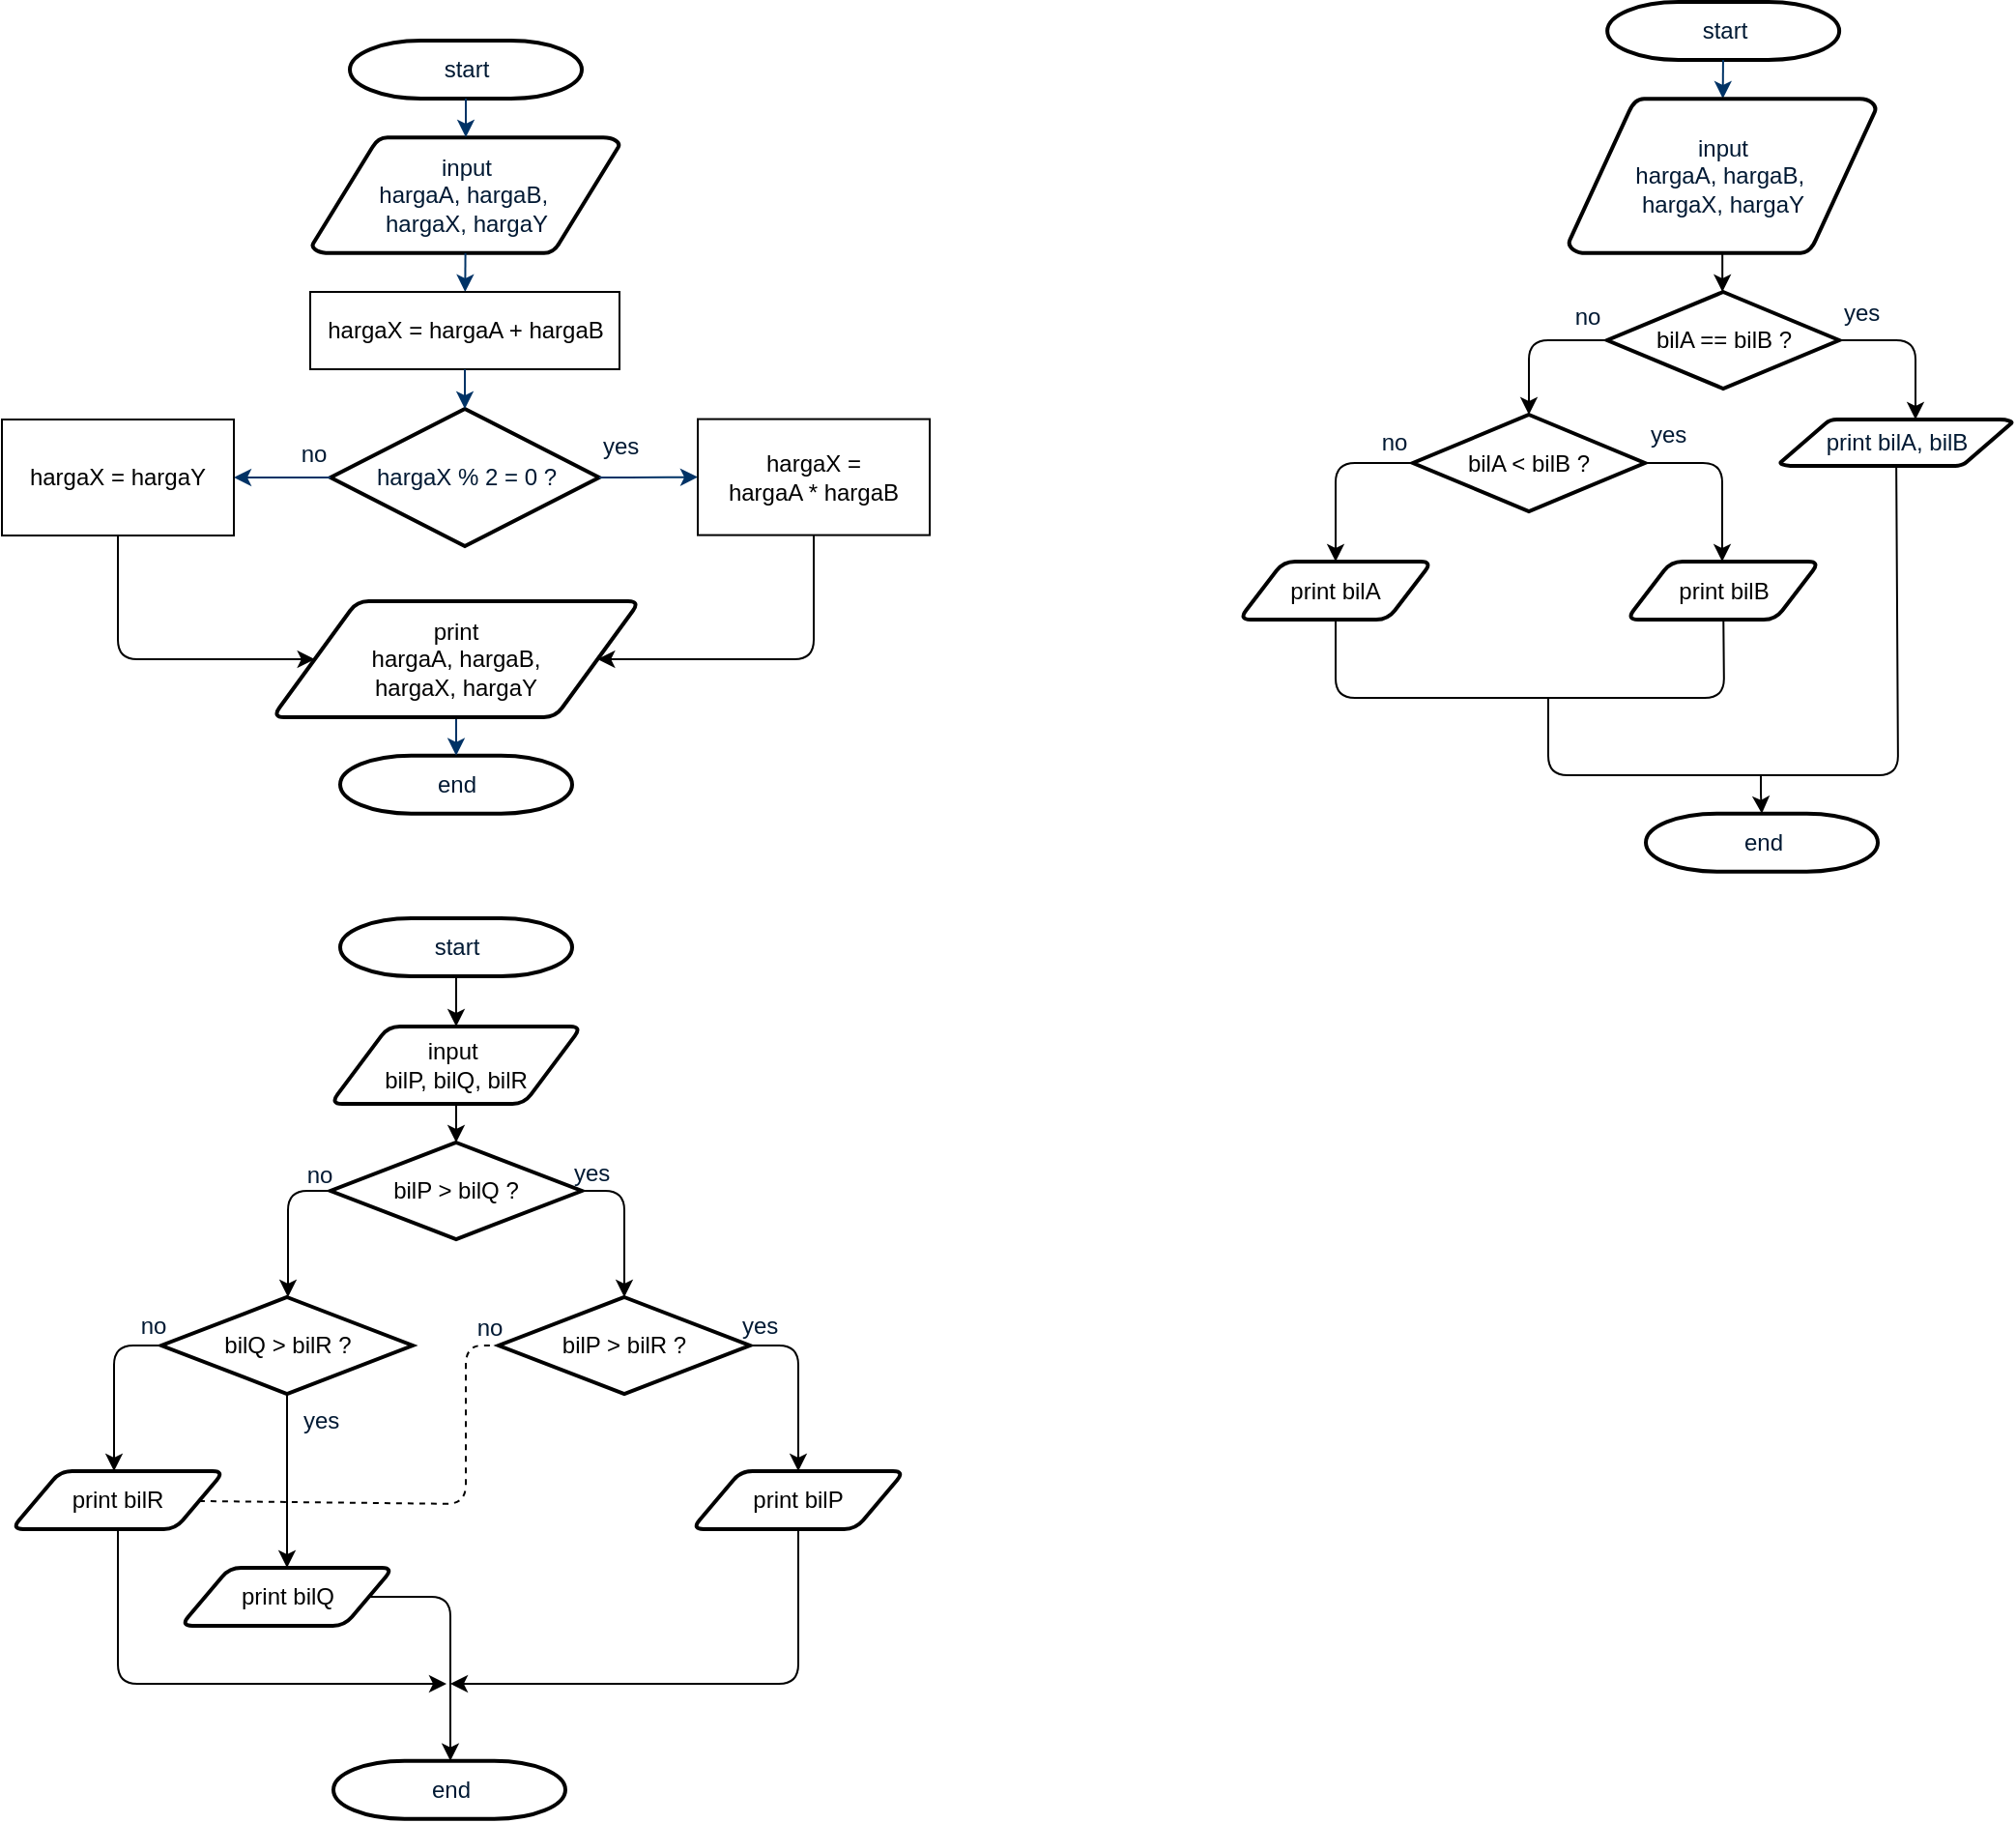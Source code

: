 <mxfile version="12.1.1" type="github" pages="1">
  <diagram id="6a731a19-8d31-9384-78a2-239565b7b9f0" name="Page-1">
    <mxGraphModel dx="1638" dy="887" grid="1" gridSize="10" guides="1" tooltips="1" connect="1" arrows="1" fold="1" page="1" pageScale="1" pageWidth="1169" pageHeight="827" background="#ffffff" math="0" shadow="0">
      <root>
        <mxCell id="0"/>
        <mxCell id="1" parent="0"/>
        <mxCell id="2" value="start" style="shape=mxgraph.flowchart.terminator;fillColor=#FFFFFF;strokeColor=#000000;strokeWidth=2;gradientColor=none;gradientDirection=north;fontColor=#001933;fontStyle=0;html=1;" parent="1" vertex="1">
          <mxGeometry x="260" y="100" width="120" height="30" as="geometry"/>
        </mxCell>
        <mxCell id="3" value="input &lt;br&gt;hargaA, hargaB,&amp;nbsp;&lt;br&gt;hargaX, hargaY" style="shape=mxgraph.flowchart.data;fillColor=#FFFFFF;strokeColor=#000000;strokeWidth=2;gradientColor=none;gradientDirection=north;fontColor=#001933;fontStyle=0;html=1;" parent="1" vertex="1">
          <mxGeometry x="240.5" y="150" width="159" height="60" as="geometry"/>
        </mxCell>
        <mxCell id="6" value="hargaX % 2 = 0 ?" style="shape=mxgraph.flowchart.decision;fillColor=#FFFFFF;strokeColor=#000000;strokeWidth=2;gradientColor=none;gradientDirection=north;fontColor=#001933;fontStyle=0;html=1;" parent="1" vertex="1">
          <mxGeometry x="250" y="290.5" width="139" height="71" as="geometry"/>
        </mxCell>
        <mxCell id="7" style="fontColor=#001933;fontStyle=1;strokeColor=#003366;strokeWidth=1;html=1;" parent="1" source="2" target="3" edge="1">
          <mxGeometry relative="1" as="geometry"/>
        </mxCell>
        <mxCell id="8" style="fontColor=#001933;fontStyle=1;strokeColor=#003366;strokeWidth=1;html=1;" parent="1" source="3" target="vYQOreGHpljRD3dHkhLD-56" edge="1">
          <mxGeometry relative="1" as="geometry">
            <mxPoint x="320" y="270" as="targetPoint"/>
          </mxGeometry>
        </mxCell>
        <mxCell id="10" value="" style="edgeStyle=elbowEdgeStyle;elbow=horizontal;exitX=1;exitY=0.5;exitPerimeter=0;fontColor=#001933;fontStyle=1;strokeColor=#003366;strokeWidth=1;html=1;entryX=0;entryY=0.5;entryDx=0;entryDy=0;" parent="1" source="6" target="vYQOreGHpljRD3dHkhLD-59" edge="1">
          <mxGeometry x="381" y="28.5" width="100" height="100" as="geometry">
            <mxPoint x="750" y="447" as="sourcePoint"/>
            <mxPoint x="430" y="480" as="targetPoint"/>
            <Array as="points"/>
          </mxGeometry>
        </mxCell>
        <mxCell id="11" value="yes" style="text;fontColor=#001933;fontStyle=0;html=1;strokeColor=none;gradientColor=none;fillColor=none;strokeWidth=2;" parent="1" vertex="1">
          <mxGeometry x="389" y="296" width="40" height="26" as="geometry"/>
        </mxCell>
        <mxCell id="14" value="no" style="text;fontColor=#001933;fontStyle=0;html=1;strokeColor=none;gradientColor=none;fillColor=none;strokeWidth=2;align=center;" parent="1" vertex="1">
          <mxGeometry x="220.5" y="300" width="40" height="26" as="geometry"/>
        </mxCell>
        <mxCell id="40" value="end" style="shape=mxgraph.flowchart.terminator;fillColor=#FFFFFF;strokeColor=#000000;strokeWidth=2;gradientColor=none;gradientDirection=north;fontColor=#001933;fontStyle=0;html=1;" parent="1" vertex="1">
          <mxGeometry x="255" y="469.833" width="120" height="30" as="geometry"/>
        </mxCell>
        <mxCell id="43" value="" style="edgeStyle=elbowEdgeStyle;elbow=vertical;entryX=0.5;entryY=0;entryPerimeter=0;fontColor=#001933;fontStyle=1;strokeColor=#003366;strokeWidth=1;html=1;" parent="1" source="vYQOreGHpljRD3dHkhLD-68" target="40" edge="1">
          <mxGeometry width="100" height="100" as="geometry">
            <mxPoint x="320" y="1809.667" as="sourcePoint"/>
            <mxPoint x="100" as="targetPoint"/>
          </mxGeometry>
        </mxCell>
        <mxCell id="vYQOreGHpljRD3dHkhLD-56" value="hargaX = hargaA + hargaB" style="rounded=0;whiteSpace=wrap;html=1;" vertex="1" parent="1">
          <mxGeometry x="239.5" y="230" width="160" height="40" as="geometry"/>
        </mxCell>
        <mxCell id="vYQOreGHpljRD3dHkhLD-57" style="fontColor=#001933;fontStyle=1;strokeColor=#003366;strokeWidth=1;html=1;" edge="1" parent="1" source="vYQOreGHpljRD3dHkhLD-56" target="6">
          <mxGeometry relative="1" as="geometry">
            <mxPoint x="319.654" y="330" as="sourcePoint"/>
            <mxPoint x="319.885" y="390" as="targetPoint"/>
          </mxGeometry>
        </mxCell>
        <mxCell id="vYQOreGHpljRD3dHkhLD-58" value="" style="edgeStyle=elbowEdgeStyle;elbow=horizontal;fontColor=#001933;fontStyle=1;strokeColor=#003366;strokeWidth=1;html=1;exitX=0;exitY=0.5;exitDx=0;exitDy=0;exitPerimeter=0;" edge="1" parent="1" source="6" target="vYQOreGHpljRD3dHkhLD-60">
          <mxGeometry x="283" y="29" width="100" height="100" as="geometry">
            <mxPoint x="271" y="387.786" as="sourcePoint"/>
            <mxPoint x="162" y="500" as="targetPoint"/>
            <Array as="points">
              <mxPoint x="160" y="340"/>
            </Array>
          </mxGeometry>
        </mxCell>
        <mxCell id="vYQOreGHpljRD3dHkhLD-59" value="hargaX = &lt;br&gt;hargaA * hargaB" style="rounded=0;whiteSpace=wrap;html=1;" vertex="1" parent="1">
          <mxGeometry x="440" y="295.8" width="120" height="60" as="geometry"/>
        </mxCell>
        <mxCell id="vYQOreGHpljRD3dHkhLD-60" value="hargaX = hargaY" style="rounded=0;whiteSpace=wrap;html=1;" vertex="1" parent="1">
          <mxGeometry x="80" y="296" width="120" height="60" as="geometry"/>
        </mxCell>
        <mxCell id="vYQOreGHpljRD3dHkhLD-65" value="" style="edgeStyle=elbowEdgeStyle;elbow=vertical;endArrow=classic;html=1;" edge="1" parent="1" source="vYQOreGHpljRD3dHkhLD-60" target="vYQOreGHpljRD3dHkhLD-68">
          <mxGeometry width="50" height="50" relative="1" as="geometry">
            <mxPoint x="160" y="380" as="sourcePoint"/>
            <mxPoint x="220" y="420" as="targetPoint"/>
            <Array as="points">
              <mxPoint x="140" y="420"/>
              <mxPoint x="190" y="410"/>
            </Array>
          </mxGeometry>
        </mxCell>
        <mxCell id="vYQOreGHpljRD3dHkhLD-66" value="" style="edgeStyle=elbowEdgeStyle;elbow=vertical;endArrow=classic;html=1;" edge="1" parent="1" source="vYQOreGHpljRD3dHkhLD-59" target="vYQOreGHpljRD3dHkhLD-68">
          <mxGeometry width="50" height="50" relative="1" as="geometry">
            <mxPoint x="380" y="470" as="sourcePoint"/>
            <mxPoint x="430" y="420" as="targetPoint"/>
            <Array as="points">
              <mxPoint x="500" y="420"/>
              <mxPoint x="470" y="420"/>
            </Array>
          </mxGeometry>
        </mxCell>
        <mxCell id="vYQOreGHpljRD3dHkhLD-68" value="print&lt;br&gt;hargaA, hargaB,&lt;br&gt;hargaX, hargaY" style="shape=parallelogram;html=1;strokeWidth=2;perimeter=parallelogramPerimeter;whiteSpace=wrap;rounded=1;arcSize=12;size=0.23;" vertex="1" parent="1">
          <mxGeometry x="220" y="390" width="190" height="60" as="geometry"/>
        </mxCell>
        <mxCell id="vYQOreGHpljRD3dHkhLD-74" value="start" style="shape=mxgraph.flowchart.terminator;fillColor=#FFFFFF;strokeColor=#000000;strokeWidth=2;gradientColor=none;gradientDirection=north;fontColor=#001933;fontStyle=0;html=1;" vertex="1" parent="1">
          <mxGeometry x="910.571" y="80" width="120" height="30" as="geometry"/>
        </mxCell>
        <mxCell id="vYQOreGHpljRD3dHkhLD-75" value="end" style="shape=mxgraph.flowchart.terminator;fillColor=#FFFFFF;strokeColor=#000000;strokeWidth=2;gradientColor=none;gradientDirection=north;fontColor=#001933;fontStyle=0;html=1;" vertex="1" parent="1">
          <mxGeometry x="930.5" y="499.833" width="120" height="30" as="geometry"/>
        </mxCell>
        <mxCell id="vYQOreGHpljRD3dHkhLD-76" style="fontColor=#001933;fontStyle=1;strokeColor=#003366;strokeWidth=1;html=1;" edge="1" parent="1" source="vYQOreGHpljRD3dHkhLD-74" target="vYQOreGHpljRD3dHkhLD-77">
          <mxGeometry relative="1" as="geometry">
            <mxPoint x="740.571" y="110" as="sourcePoint"/>
            <mxPoint x="870.571" y="170" as="targetPoint"/>
          </mxGeometry>
        </mxCell>
        <mxCell id="vYQOreGHpljRD3dHkhLD-83" style="edgeStyle=orthogonalEdgeStyle;rounded=0;orthogonalLoop=1;jettySize=auto;html=1;" edge="1" parent="1" source="vYQOreGHpljRD3dHkhLD-77" target="vYQOreGHpljRD3dHkhLD-81">
          <mxGeometry relative="1" as="geometry"/>
        </mxCell>
        <mxCell id="vYQOreGHpljRD3dHkhLD-77" value="input &lt;br&gt;hargaA, hargaB,&amp;nbsp;&lt;br&gt;hargaX, hargaY" style="shape=mxgraph.flowchart.data;fillColor=#FFFFFF;strokeColor=#000000;strokeWidth=2;gradientColor=none;gradientDirection=north;fontColor=#001933;fontStyle=0;html=1;" vertex="1" parent="1">
          <mxGeometry x="890.571" y="130" width="159" height="80" as="geometry"/>
        </mxCell>
        <mxCell id="vYQOreGHpljRD3dHkhLD-81" value="bilA == bilB ?" style="strokeWidth=2;html=1;shape=mxgraph.flowchart.decision;whiteSpace=wrap;" vertex="1" parent="1">
          <mxGeometry x="910.5" y="230" width="120" height="50" as="geometry"/>
        </mxCell>
        <mxCell id="vYQOreGHpljRD3dHkhLD-84" value="" style="edgeStyle=elbowEdgeStyle;elbow=vertical;endArrow=classic;html=1;" edge="1" parent="1" source="vYQOreGHpljRD3dHkhLD-81" target="vYQOreGHpljRD3dHkhLD-88">
          <mxGeometry width="50" height="50" relative="1" as="geometry">
            <mxPoint x="770" y="290" as="sourcePoint"/>
            <mxPoint x="830" y="310" as="targetPoint"/>
            <Array as="points">
              <mxPoint x="870" y="255"/>
              <mxPoint x="820" y="255"/>
              <mxPoint x="850" y="255"/>
            </Array>
          </mxGeometry>
        </mxCell>
        <mxCell id="vYQOreGHpljRD3dHkhLD-85" value="" style="edgeStyle=elbowEdgeStyle;elbow=vertical;endArrow=classic;html=1;" edge="1" parent="1" source="vYQOreGHpljRD3dHkhLD-81" target="vYQOreGHpljRD3dHkhLD-98">
          <mxGeometry width="50" height="50" relative="1" as="geometry">
            <mxPoint x="1110" y="255" as="sourcePoint"/>
            <mxPoint x="1090" y="302.8" as="targetPoint"/>
            <Array as="points">
              <mxPoint x="1070" y="255"/>
              <mxPoint x="1090" y="255"/>
            </Array>
          </mxGeometry>
        </mxCell>
        <mxCell id="vYQOreGHpljRD3dHkhLD-86" value="yes" style="text;fontColor=#001933;fontStyle=0;html=1;strokeColor=none;gradientColor=none;fillColor=none;strokeWidth=2;" vertex="1" parent="1">
          <mxGeometry x="1030.5" y="227" width="40" height="26" as="geometry"/>
        </mxCell>
        <mxCell id="vYQOreGHpljRD3dHkhLD-87" value="no" style="text;fontColor=#001933;fontStyle=0;html=1;strokeColor=none;gradientColor=none;fillColor=none;strokeWidth=2;align=center;" vertex="1" parent="1">
          <mxGeometry x="880" y="229" width="40" height="26" as="geometry"/>
        </mxCell>
        <mxCell id="vYQOreGHpljRD3dHkhLD-88" value="bilA &amp;lt; bilB ?" style="strokeWidth=2;html=1;shape=mxgraph.flowchart.decision;whiteSpace=wrap;" vertex="1" parent="1">
          <mxGeometry x="810" y="293.5" width="120" height="50" as="geometry"/>
        </mxCell>
        <mxCell id="vYQOreGHpljRD3dHkhLD-91" value="no" style="text;fontColor=#001933;fontStyle=0;html=1;strokeColor=none;gradientColor=none;fillColor=none;strokeWidth=2;align=center;" vertex="1" parent="1">
          <mxGeometry x="780" y="293.5" width="40" height="26" as="geometry"/>
        </mxCell>
        <mxCell id="vYQOreGHpljRD3dHkhLD-92" value="" style="edgeStyle=elbowEdgeStyle;elbow=vertical;endArrow=classic;html=1;" edge="1" parent="1" source="vYQOreGHpljRD3dHkhLD-88" target="vYQOreGHpljRD3dHkhLD-96">
          <mxGeometry width="50" height="50" relative="1" as="geometry">
            <mxPoint x="810.5" y="318" as="sourcePoint"/>
            <mxPoint x="720" y="376" as="targetPoint"/>
            <Array as="points">
              <mxPoint x="770" y="318.5"/>
              <mxPoint x="720" y="318"/>
              <mxPoint x="750" y="318"/>
            </Array>
          </mxGeometry>
        </mxCell>
        <mxCell id="vYQOreGHpljRD3dHkhLD-93" value="yes" style="text;fontColor=#001933;fontStyle=0;html=1;strokeColor=none;gradientColor=none;fillColor=none;strokeWidth=2;" vertex="1" parent="1">
          <mxGeometry x="930.5" y="290" width="40" height="26" as="geometry"/>
        </mxCell>
        <mxCell id="vYQOreGHpljRD3dHkhLD-94" value="" style="edgeStyle=elbowEdgeStyle;elbow=vertical;endArrow=classic;html=1;" edge="1" parent="1" source="vYQOreGHpljRD3dHkhLD-88" target="vYQOreGHpljRD3dHkhLD-97">
          <mxGeometry width="50" height="50" relative="1" as="geometry">
            <mxPoint x="930.5" y="318" as="sourcePoint"/>
            <mxPoint x="1020" y="383" as="targetPoint"/>
            <Array as="points">
              <mxPoint x="970" y="318.5"/>
              <mxPoint x="990" y="318"/>
            </Array>
          </mxGeometry>
        </mxCell>
        <mxCell id="vYQOreGHpljRD3dHkhLD-96" value="print bilA" style="shape=parallelogram;html=1;strokeWidth=2;perimeter=parallelogramPerimeter;whiteSpace=wrap;rounded=1;arcSize=12;size=0.23;" vertex="1" parent="1">
          <mxGeometry x="720" y="369.5" width="100" height="30" as="geometry"/>
        </mxCell>
        <mxCell id="vYQOreGHpljRD3dHkhLD-97" value="print bilB" style="shape=parallelogram;html=1;strokeWidth=2;perimeter=parallelogramPerimeter;whiteSpace=wrap;rounded=1;arcSize=12;size=0.23;" vertex="1" parent="1">
          <mxGeometry x="920.5" y="369.5" width="100" height="30" as="geometry"/>
        </mxCell>
        <mxCell id="vYQOreGHpljRD3dHkhLD-98" value="print bilA, bilB" style="shape=mxgraph.flowchart.data;fillColor=#FFFFFF;strokeColor=#000000;strokeWidth=2;gradientColor=none;gradientDirection=north;fontColor=#001933;fontStyle=0;html=1;" vertex="1" parent="1">
          <mxGeometry x="1000" y="296" width="120" height="24" as="geometry"/>
        </mxCell>
        <mxCell id="vYQOreGHpljRD3dHkhLD-106" value="" style="endArrow=none;html=1;" edge="1" parent="1" source="vYQOreGHpljRD3dHkhLD-96" target="vYQOreGHpljRD3dHkhLD-97">
          <mxGeometry width="50" height="50" relative="1" as="geometry">
            <mxPoint x="840" y="490" as="sourcePoint"/>
            <mxPoint x="890" y="440" as="targetPoint"/>
            <Array as="points">
              <mxPoint x="770" y="440"/>
              <mxPoint x="971" y="440"/>
            </Array>
          </mxGeometry>
        </mxCell>
        <mxCell id="vYQOreGHpljRD3dHkhLD-109" value="" style="endArrow=none;html=1;" edge="1" parent="1" target="vYQOreGHpljRD3dHkhLD-98">
          <mxGeometry width="50" height="50" relative="1" as="geometry">
            <mxPoint x="880" y="440" as="sourcePoint"/>
            <mxPoint x="1080.635" y="439.5" as="targetPoint"/>
            <Array as="points">
              <mxPoint x="880" y="480"/>
              <mxPoint x="1061" y="480"/>
            </Array>
          </mxGeometry>
        </mxCell>
        <mxCell id="vYQOreGHpljRD3dHkhLD-110" value="" style="edgeStyle=elbowEdgeStyle;elbow=vertical;endArrow=classic;html=1;" edge="1" parent="1" target="vYQOreGHpljRD3dHkhLD-75">
          <mxGeometry width="50" height="50" relative="1" as="geometry">
            <mxPoint x="990" y="480" as="sourcePoint"/>
            <mxPoint x="960" y="510" as="targetPoint"/>
          </mxGeometry>
        </mxCell>
        <mxCell id="vYQOreGHpljRD3dHkhLD-114" style="edgeStyle=orthogonalEdgeStyle;rounded=0;orthogonalLoop=1;jettySize=auto;html=1;" edge="1" parent="1" source="vYQOreGHpljRD3dHkhLD-111" target="vYQOreGHpljRD3dHkhLD-113">
          <mxGeometry relative="1" as="geometry"/>
        </mxCell>
        <mxCell id="vYQOreGHpljRD3dHkhLD-111" value="start" style="shape=mxgraph.flowchart.terminator;fillColor=#FFFFFF;strokeColor=#000000;strokeWidth=2;gradientColor=none;gradientDirection=north;fontColor=#001933;fontStyle=0;html=1;" vertex="1" parent="1">
          <mxGeometry x="255" y="554" width="120" height="30" as="geometry"/>
        </mxCell>
        <mxCell id="vYQOreGHpljRD3dHkhLD-112" value="end" style="shape=mxgraph.flowchart.terminator;fillColor=#FFFFFF;strokeColor=#000000;strokeWidth=2;gradientColor=none;gradientDirection=north;fontColor=#001933;fontStyle=0;html=1;" vertex="1" parent="1">
          <mxGeometry x="251.5" y="989.833" width="120" height="30" as="geometry"/>
        </mxCell>
        <mxCell id="vYQOreGHpljRD3dHkhLD-116" style="edgeStyle=orthogonalEdgeStyle;rounded=0;orthogonalLoop=1;jettySize=auto;html=1;" edge="1" parent="1" source="vYQOreGHpljRD3dHkhLD-113" target="vYQOreGHpljRD3dHkhLD-115">
          <mxGeometry relative="1" as="geometry"/>
        </mxCell>
        <mxCell id="vYQOreGHpljRD3dHkhLD-113" value="input&amp;nbsp;&lt;br&gt;bilP, bilQ, bilR" style="shape=parallelogram;html=1;strokeWidth=2;perimeter=parallelogramPerimeter;whiteSpace=wrap;rounded=1;arcSize=12;size=0.23;" vertex="1" parent="1">
          <mxGeometry x="250" y="610" width="130" height="40" as="geometry"/>
        </mxCell>
        <mxCell id="vYQOreGHpljRD3dHkhLD-115" value="bilP &amp;gt; bilQ ?" style="strokeWidth=2;html=1;shape=mxgraph.flowchart.decision;whiteSpace=wrap;" vertex="1" parent="1">
          <mxGeometry x="250" y="670" width="130" height="50" as="geometry"/>
        </mxCell>
        <mxCell id="vYQOreGHpljRD3dHkhLD-117" value="yes" style="text;fontColor=#001933;fontStyle=0;html=1;strokeColor=none;gradientColor=none;fillColor=none;strokeWidth=2;" vertex="1" parent="1">
          <mxGeometry x="373.5" y="672" width="40" height="26" as="geometry"/>
        </mxCell>
        <mxCell id="vYQOreGHpljRD3dHkhLD-118" value="no" style="text;fontColor=#001933;fontStyle=0;html=1;strokeColor=none;gradientColor=none;fillColor=none;strokeWidth=2;align=center;" vertex="1" parent="1">
          <mxGeometry x="224" y="673" width="40" height="26" as="geometry"/>
        </mxCell>
        <mxCell id="vYQOreGHpljRD3dHkhLD-120" value="bilP &amp;gt; bilR ?" style="strokeWidth=2;html=1;shape=mxgraph.flowchart.decision;whiteSpace=wrap;" vertex="1" parent="1">
          <mxGeometry x="337" y="750" width="130" height="50" as="geometry"/>
        </mxCell>
        <mxCell id="vYQOreGHpljRD3dHkhLD-121" value="bilQ &amp;gt; bilR ?" style="strokeWidth=2;html=1;shape=mxgraph.flowchart.decision;whiteSpace=wrap;" vertex="1" parent="1">
          <mxGeometry x="162.5" y="750" width="130" height="50" as="geometry"/>
        </mxCell>
        <mxCell id="vYQOreGHpljRD3dHkhLD-122" value="" style="edgeStyle=elbowEdgeStyle;elbow=vertical;endArrow=classic;html=1;" edge="1" parent="1" source="vYQOreGHpljRD3dHkhLD-115" target="vYQOreGHpljRD3dHkhLD-121">
          <mxGeometry width="50" height="50" relative="1" as="geometry">
            <mxPoint x="200" y="750" as="sourcePoint"/>
            <mxPoint x="250" y="700" as="targetPoint"/>
            <Array as="points">
              <mxPoint x="228" y="695"/>
              <mxPoint x="190" y="695"/>
              <mxPoint x="215" y="695"/>
              <mxPoint x="175" y="695"/>
            </Array>
          </mxGeometry>
        </mxCell>
        <mxCell id="vYQOreGHpljRD3dHkhLD-123" value="" style="edgeStyle=elbowEdgeStyle;elbow=vertical;endArrow=classic;html=1;" edge="1" parent="1" source="vYQOreGHpljRD3dHkhLD-115" target="vYQOreGHpljRD3dHkhLD-120">
          <mxGeometry width="50" height="50" relative="1" as="geometry">
            <mxPoint x="325" y="730" as="sourcePoint"/>
            <mxPoint x="184.5" y="760" as="targetPoint"/>
            <Array as="points">
              <mxPoint x="402" y="695"/>
              <mxPoint x="445" y="695"/>
              <mxPoint x="470" y="770"/>
              <mxPoint x="485" y="695"/>
            </Array>
          </mxGeometry>
        </mxCell>
        <mxCell id="vYQOreGHpljRD3dHkhLD-127" value="print bilR" style="shape=parallelogram;html=1;strokeWidth=2;perimeter=parallelogramPerimeter;whiteSpace=wrap;rounded=1;arcSize=12;size=0.23;" vertex="1" parent="1">
          <mxGeometry x="85" y="840" width="110" height="30" as="geometry"/>
        </mxCell>
        <mxCell id="vYQOreGHpljRD3dHkhLD-129" value="print bilQ" style="shape=parallelogram;html=1;strokeWidth=2;perimeter=parallelogramPerimeter;whiteSpace=wrap;rounded=1;arcSize=12;size=0.23;" vertex="1" parent="1">
          <mxGeometry x="172.5" y="890" width="110" height="30" as="geometry"/>
        </mxCell>
        <mxCell id="vYQOreGHpljRD3dHkhLD-130" value="print bilP" style="shape=parallelogram;html=1;strokeWidth=2;perimeter=parallelogramPerimeter;whiteSpace=wrap;rounded=1;arcSize=12;size=0.23;" vertex="1" parent="1">
          <mxGeometry x="437" y="840" width="110" height="30" as="geometry"/>
        </mxCell>
        <mxCell id="vYQOreGHpljRD3dHkhLD-131" value="yes" style="text;fontColor=#001933;fontStyle=0;html=1;strokeColor=none;gradientColor=none;fillColor=none;strokeWidth=2;" vertex="1" parent="1">
          <mxGeometry x="233.5" y="800" width="40" height="26" as="geometry"/>
        </mxCell>
        <mxCell id="vYQOreGHpljRD3dHkhLD-132" value="no" style="text;fontColor=#001933;fontStyle=0;html=1;strokeColor=none;gradientColor=none;fillColor=none;strokeWidth=2;align=center;" vertex="1" parent="1">
          <mxGeometry x="138" y="751" width="40" height="26" as="geometry"/>
        </mxCell>
        <mxCell id="vYQOreGHpljRD3dHkhLD-133" value="yes" style="text;fontColor=#001933;fontStyle=0;html=1;strokeColor=none;gradientColor=none;fillColor=none;strokeWidth=2;" vertex="1" parent="1">
          <mxGeometry x="461" y="751" width="40" height="26" as="geometry"/>
        </mxCell>
        <mxCell id="vYQOreGHpljRD3dHkhLD-134" value="no" style="text;fontColor=#001933;fontStyle=0;html=1;strokeColor=none;gradientColor=none;fillColor=none;strokeWidth=2;align=center;" vertex="1" parent="1">
          <mxGeometry x="311.5" y="752" width="40" height="26" as="geometry"/>
        </mxCell>
        <mxCell id="vYQOreGHpljRD3dHkhLD-135" value="" style="edgeStyle=elbowEdgeStyle;elbow=vertical;endArrow=classic;html=1;" edge="1" parent="1" source="vYQOreGHpljRD3dHkhLD-120" target="vYQOreGHpljRD3dHkhLD-130">
          <mxGeometry width="50" height="50" relative="1" as="geometry">
            <mxPoint x="267" y="880" as="sourcePoint"/>
            <mxPoint x="317" y="830" as="targetPoint"/>
            <Array as="points">
              <mxPoint x="492" y="775"/>
            </Array>
          </mxGeometry>
        </mxCell>
        <mxCell id="vYQOreGHpljRD3dHkhLD-136" value="" style="endArrow=none;dashed=1;html=1;" edge="1" parent="1" source="vYQOreGHpljRD3dHkhLD-127" target="vYQOreGHpljRD3dHkhLD-120">
          <mxGeometry width="50" height="50" relative="1" as="geometry">
            <mxPoint x="240" y="890" as="sourcePoint"/>
            <mxPoint x="290" y="840" as="targetPoint"/>
            <Array as="points">
              <mxPoint x="320" y="857"/>
              <mxPoint x="320" y="775"/>
            </Array>
          </mxGeometry>
        </mxCell>
        <mxCell id="vYQOreGHpljRD3dHkhLD-137" value="" style="edgeStyle=elbowEdgeStyle;elbow=vertical;endArrow=classic;html=1;" edge="1" parent="1" source="vYQOreGHpljRD3dHkhLD-121" target="vYQOreGHpljRD3dHkhLD-127">
          <mxGeometry width="50" height="50" relative="1" as="geometry">
            <mxPoint x="70" y="950" as="sourcePoint"/>
            <mxPoint x="120" y="900" as="targetPoint"/>
            <Array as="points">
              <mxPoint x="138" y="775"/>
              <mxPoint x="101" y="775"/>
              <mxPoint x="110" y="775"/>
              <mxPoint x="75" y="775"/>
            </Array>
          </mxGeometry>
        </mxCell>
        <mxCell id="vYQOreGHpljRD3dHkhLD-138" value="" style="edgeStyle=elbowEdgeStyle;elbow=vertical;endArrow=classic;html=1;" edge="1" parent="1" source="vYQOreGHpljRD3dHkhLD-121" target="vYQOreGHpljRD3dHkhLD-129">
          <mxGeometry width="50" height="50" relative="1" as="geometry">
            <mxPoint x="290" y="860" as="sourcePoint"/>
            <mxPoint x="340" y="810" as="targetPoint"/>
            <Array as="points">
              <mxPoint x="228" y="800"/>
            </Array>
          </mxGeometry>
        </mxCell>
        <mxCell id="vYQOreGHpljRD3dHkhLD-143" value="" style="edgeStyle=elbowEdgeStyle;elbow=vertical;endArrow=classic;html=1;" edge="1" parent="1" source="vYQOreGHpljRD3dHkhLD-129" target="vYQOreGHpljRD3dHkhLD-112">
          <mxGeometry width="50" height="50" relative="1" as="geometry">
            <mxPoint x="200" y="990" as="sourcePoint"/>
            <mxPoint x="250" y="940" as="targetPoint"/>
            <Array as="points">
              <mxPoint x="312" y="905"/>
            </Array>
          </mxGeometry>
        </mxCell>
        <mxCell id="vYQOreGHpljRD3dHkhLD-144" value="" style="edgeStyle=elbowEdgeStyle;elbow=vertical;endArrow=classic;html=1;" edge="1" parent="1" source="vYQOreGHpljRD3dHkhLD-127">
          <mxGeometry width="50" height="50" relative="1" as="geometry">
            <mxPoint x="140" y="990" as="sourcePoint"/>
            <mxPoint x="310" y="950" as="targetPoint"/>
            <Array as="points">
              <mxPoint x="230" y="950"/>
              <mxPoint x="220" y="970"/>
            </Array>
          </mxGeometry>
        </mxCell>
        <mxCell id="vYQOreGHpljRD3dHkhLD-145" value="" style="edgeStyle=elbowEdgeStyle;elbow=vertical;endArrow=classic;html=1;" edge="1" parent="1" source="vYQOreGHpljRD3dHkhLD-130">
          <mxGeometry width="50" height="50" relative="1" as="geometry">
            <mxPoint x="402" y="950" as="sourcePoint"/>
            <mxPoint x="312" y="950" as="targetPoint"/>
            <Array as="points">
              <mxPoint x="410" y="950"/>
            </Array>
          </mxGeometry>
        </mxCell>
      </root>
    </mxGraphModel>
  </diagram>
</mxfile>
